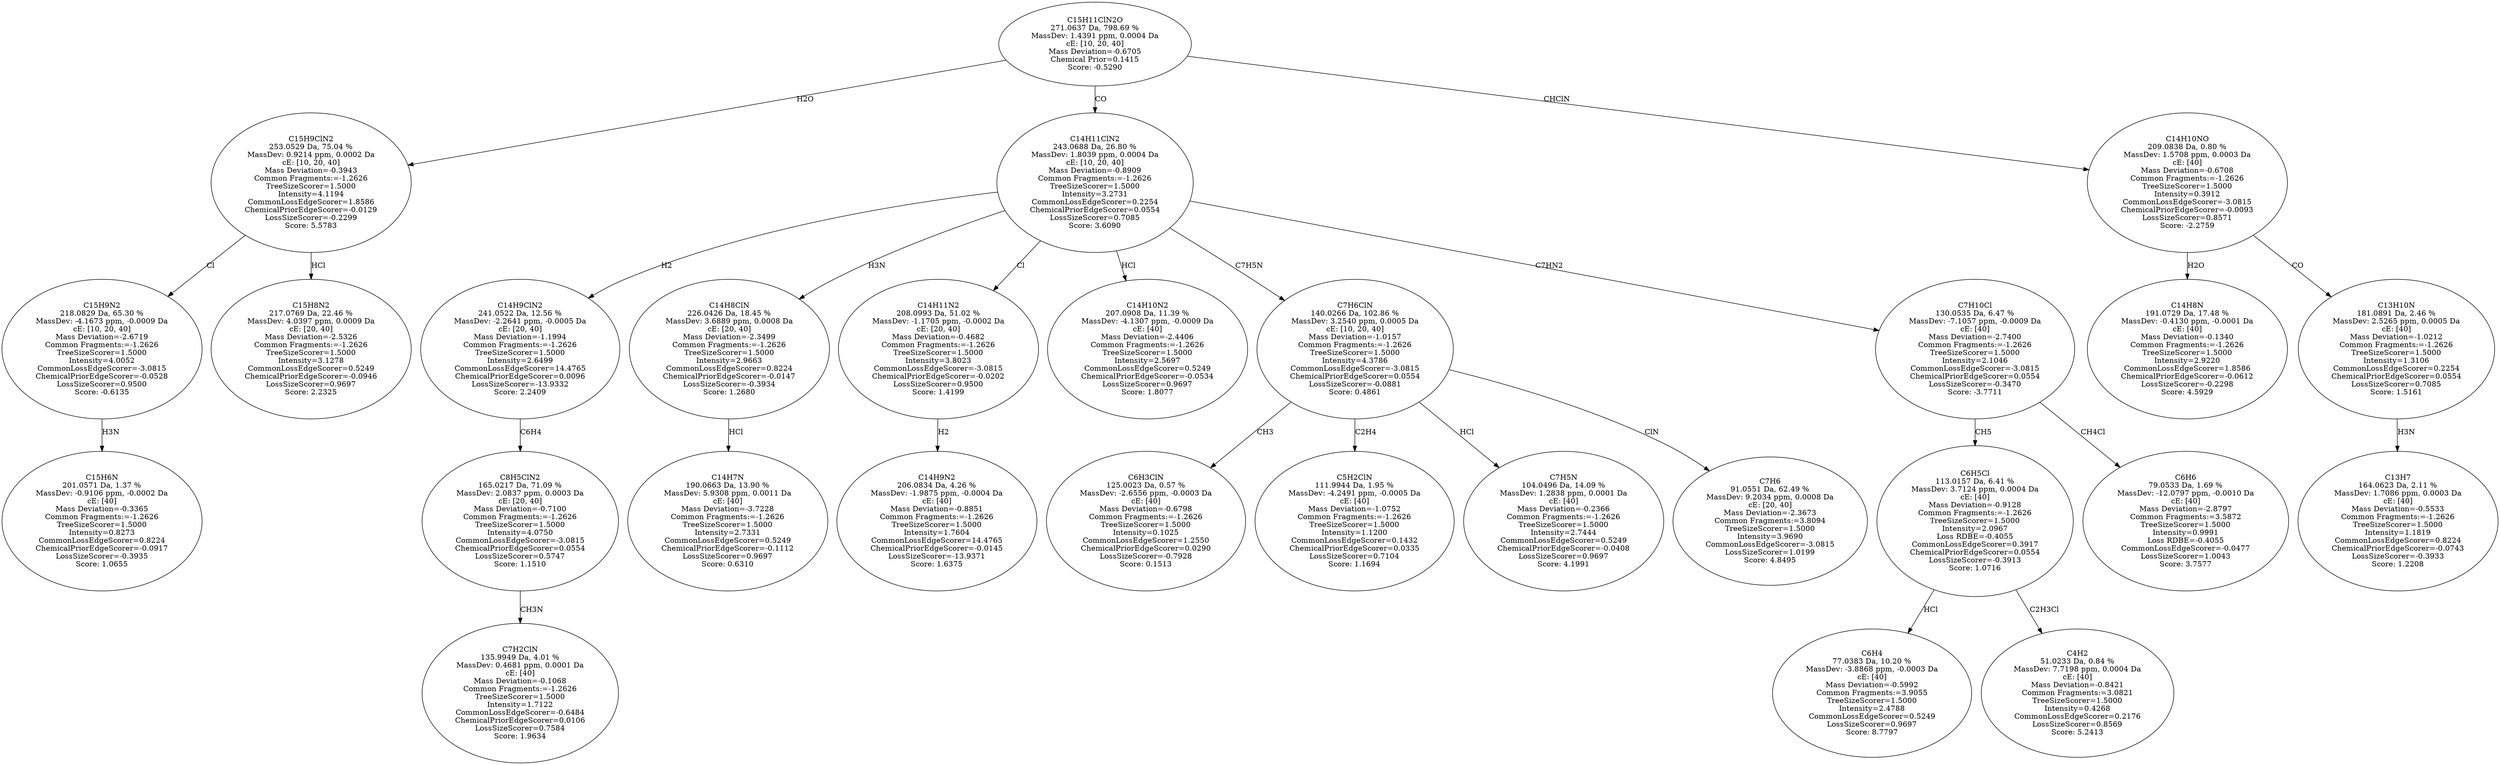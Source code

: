 strict digraph {
v1 [label="C15H6N\n201.0571 Da, 1.37 %\nMassDev: -0.9106 ppm, -0.0002 Da\ncE: [40]\nMass Deviation=-0.3365\nCommon Fragments:=-1.2626\nTreeSizeScorer=1.5000\nIntensity=0.8273\nCommonLossEdgeScorer=0.8224\nChemicalPriorEdgeScorer=-0.0917\nLossSizeScorer=-0.3935\nScore: 1.0655"];
v2 [label="C15H9N2\n218.0829 Da, 65.30 %\nMassDev: -4.1673 ppm, -0.0009 Da\ncE: [10, 20, 40]\nMass Deviation=-2.6719\nCommon Fragments:=-1.2626\nTreeSizeScorer=1.5000\nIntensity=4.0052\nCommonLossEdgeScorer=-3.0815\nChemicalPriorEdgeScorer=-0.0528\nLossSizeScorer=0.9500\nScore: -0.6135"];
v3 [label="C15H8N2\n217.0769 Da, 22.46 %\nMassDev: 4.0397 ppm, 0.0009 Da\ncE: [20, 40]\nMass Deviation=-2.5326\nCommon Fragments:=-1.2626\nTreeSizeScorer=1.5000\nIntensity=3.1278\nCommonLossEdgeScorer=0.5249\nChemicalPriorEdgeScorer=-0.0946\nLossSizeScorer=0.9697\nScore: 2.2325"];
v4 [label="C15H9ClN2\n253.0529 Da, 75.04 %\nMassDev: 0.9214 ppm, 0.0002 Da\ncE: [10, 20, 40]\nMass Deviation=-0.3943\nCommon Fragments:=-1.2626\nTreeSizeScorer=1.5000\nIntensity=4.1194\nCommonLossEdgeScorer=1.8586\nChemicalPriorEdgeScorer=-0.0129\nLossSizeScorer=-0.2299\nScore: 5.5783"];
v5 [label="C7H2ClN\n135.9949 Da, 4.01 %\nMassDev: 0.4681 ppm, 0.0001 Da\ncE: [40]\nMass Deviation=-0.1068\nCommon Fragments:=-1.2626\nTreeSizeScorer=1.5000\nIntensity=1.7122\nCommonLossEdgeScorer=-0.6484\nChemicalPriorEdgeScorer=0.0106\nLossSizeScorer=0.7584\nScore: 1.9634"];
v6 [label="C8H5ClN2\n165.0217 Da, 71.09 %\nMassDev: 2.0837 ppm, 0.0003 Da\ncE: [20, 40]\nMass Deviation=-0.7100\nCommon Fragments:=-1.2626\nTreeSizeScorer=1.5000\nIntensity=4.0750\nCommonLossEdgeScorer=-3.0815\nChemicalPriorEdgeScorer=0.0554\nLossSizeScorer=0.5747\nScore: 1.1510"];
v7 [label="C14H9ClN2\n241.0522 Da, 12.56 %\nMassDev: -2.2641 ppm, -0.0005 Da\ncE: [20, 40]\nMass Deviation=-1.1994\nCommon Fragments:=-1.2626\nTreeSizeScorer=1.5000\nIntensity=2.6499\nCommonLossEdgeScorer=14.4765\nChemicalPriorEdgeScorer=0.0096\nLossSizeScorer=-13.9332\nScore: 2.2409"];
v8 [label="C14H7N\n190.0663 Da, 13.90 %\nMassDev: 5.9308 ppm, 0.0011 Da\ncE: [40]\nMass Deviation=-3.7228\nCommon Fragments:=-1.2626\nTreeSizeScorer=1.5000\nIntensity=2.7331\nCommonLossEdgeScorer=0.5249\nChemicalPriorEdgeScorer=-0.1112\nLossSizeScorer=0.9697\nScore: 0.6310"];
v9 [label="C14H8ClN\n226.0426 Da, 18.45 %\nMassDev: 3.6889 ppm, 0.0008 Da\ncE: [20, 40]\nMass Deviation=-2.3499\nCommon Fragments:=-1.2626\nTreeSizeScorer=1.5000\nIntensity=2.9663\nCommonLossEdgeScorer=0.8224\nChemicalPriorEdgeScorer=-0.0147\nLossSizeScorer=-0.3934\nScore: 1.2680"];
v10 [label="C14H9N2\n206.0834 Da, 4.26 %\nMassDev: -1.9875 ppm, -0.0004 Da\ncE: [40]\nMass Deviation=-0.8851\nCommon Fragments:=-1.2626\nTreeSizeScorer=1.5000\nIntensity=1.7604\nCommonLossEdgeScorer=14.4765\nChemicalPriorEdgeScorer=-0.0145\nLossSizeScorer=-13.9371\nScore: 1.6375"];
v11 [label="C14H11N2\n208.0993 Da, 51.02 %\nMassDev: -1.1705 ppm, -0.0002 Da\ncE: [20, 40]\nMass Deviation=-0.4682\nCommon Fragments:=-1.2626\nTreeSizeScorer=1.5000\nIntensity=3.8023\nCommonLossEdgeScorer=-3.0815\nChemicalPriorEdgeScorer=-0.0202\nLossSizeScorer=0.9500\nScore: 1.4199"];
v12 [label="C14H10N2\n207.0908 Da, 11.39 %\nMassDev: -4.1307 ppm, -0.0009 Da\ncE: [40]\nMass Deviation=-2.4406\nCommon Fragments:=-1.2626\nTreeSizeScorer=1.5000\nIntensity=2.5697\nCommonLossEdgeScorer=0.5249\nChemicalPriorEdgeScorer=-0.0534\nLossSizeScorer=0.9697\nScore: 1.8077"];
v13 [label="C6H3ClN\n125.0023 Da, 0.57 %\nMassDev: -2.6556 ppm, -0.0003 Da\ncE: [40]\nMass Deviation=-0.6798\nCommon Fragments:=-1.2626\nTreeSizeScorer=1.5000\nIntensity=0.1025\nCommonLossEdgeScorer=1.2550\nChemicalPriorEdgeScorer=0.0290\nLossSizeScorer=-0.7928\nScore: 0.1513"];
v14 [label="C5H2ClN\n111.9944 Da, 1.95 %\nMassDev: -4.2491 ppm, -0.0005 Da\ncE: [40]\nMass Deviation=-1.0752\nCommon Fragments:=-1.2626\nTreeSizeScorer=1.5000\nIntensity=1.1200\nCommonLossEdgeScorer=0.1432\nChemicalPriorEdgeScorer=0.0335\nLossSizeScorer=0.7104\nScore: 1.1694"];
v15 [label="C7H5N\n104.0496 Da, 14.09 %\nMassDev: 1.2838 ppm, 0.0001 Da\ncE: [40]\nMass Deviation=-0.2366\nCommon Fragments:=-1.2626\nTreeSizeScorer=1.5000\nIntensity=2.7444\nCommonLossEdgeScorer=0.5249\nChemicalPriorEdgeScorer=-0.0408\nLossSizeScorer=0.9697\nScore: 4.1991"];
v16 [label="C7H6\n91.0551 Da, 62.49 %\nMassDev: 9.2034 ppm, 0.0008 Da\ncE: [20, 40]\nMass Deviation=-2.3673\nCommon Fragments:=3.8094\nTreeSizeScorer=1.5000\nIntensity=3.9690\nCommonLossEdgeScorer=-3.0815\nLossSizeScorer=1.0199\nScore: 4.8495"];
v17 [label="C7H6ClN\n140.0266 Da, 102.86 %\nMassDev: 3.2540 ppm, 0.0005 Da\ncE: [10, 20, 40]\nMass Deviation=-1.0157\nCommon Fragments:=-1.2626\nTreeSizeScorer=1.5000\nIntensity=4.3786\nCommonLossEdgeScorer=-3.0815\nChemicalPriorEdgeScorer=0.0554\nLossSizeScorer=-0.0881\nScore: 0.4861"];
v18 [label="C6H4\n77.0383 Da, 10.20 %\nMassDev: -3.8868 ppm, -0.0003 Da\ncE: [40]\nMass Deviation=-0.5992\nCommon Fragments:=3.9055\nTreeSizeScorer=1.5000\nIntensity=2.4788\nCommonLossEdgeScorer=0.5249\nLossSizeScorer=0.9697\nScore: 8.7797"];
v19 [label="C4H2\n51.0233 Da, 0.84 %\nMassDev: 7.7198 ppm, 0.0004 Da\ncE: [40]\nMass Deviation=-0.8421\nCommon Fragments:=3.0821\nTreeSizeScorer=1.5000\nIntensity=0.4268\nCommonLossEdgeScorer=0.2176\nLossSizeScorer=0.8569\nScore: 5.2413"];
v20 [label="C6H5Cl\n113.0157 Da, 6.41 %\nMassDev: 3.7124 ppm, 0.0004 Da\ncE: [40]\nMass Deviation=-0.9128\nCommon Fragments:=-1.2626\nTreeSizeScorer=1.5000\nIntensity=2.0967\nLoss RDBE=-0.4055\nCommonLossEdgeScorer=0.3917\nChemicalPriorEdgeScorer=0.0554\nLossSizeScorer=-0.3913\nScore: 1.0716"];
v21 [label="C6H6\n79.0533 Da, 1.69 %\nMassDev: -12.0797 ppm, -0.0010 Da\ncE: [40]\nMass Deviation=-2.8797\nCommon Fragments:=3.5872\nTreeSizeScorer=1.5000\nIntensity=0.9991\nLoss RDBE=-0.4055\nCommonLossEdgeScorer=-0.0477\nLossSizeScorer=1.0043\nScore: 3.7577"];
v22 [label="C7H10Cl\n130.0535 Da, 6.47 %\nMassDev: -7.1057 ppm, -0.0009 Da\ncE: [40]\nMass Deviation=-2.7400\nCommon Fragments:=-1.2626\nTreeSizeScorer=1.5000\nIntensity=2.1046\nCommonLossEdgeScorer=-3.0815\nChemicalPriorEdgeScorer=0.0554\nLossSizeScorer=-0.3470\nScore: -3.7711"];
v23 [label="C14H11ClN2\n243.0688 Da, 26.80 %\nMassDev: 1.8039 ppm, 0.0004 Da\ncE: [10, 20, 40]\nMass Deviation=-0.8909\nCommon Fragments:=-1.2626\nTreeSizeScorer=1.5000\nIntensity=3.2731\nCommonLossEdgeScorer=0.2254\nChemicalPriorEdgeScorer=0.0554\nLossSizeScorer=0.7085\nScore: 3.6090"];
v24 [label="C14H8N\n191.0729 Da, 17.48 %\nMassDev: -0.4130 ppm, -0.0001 Da\ncE: [40]\nMass Deviation=-0.1340\nCommon Fragments:=-1.2626\nTreeSizeScorer=1.5000\nIntensity=2.9220\nCommonLossEdgeScorer=1.8586\nChemicalPriorEdgeScorer=-0.0612\nLossSizeScorer=-0.2298\nScore: 4.5929"];
v25 [label="C13H7\n164.0623 Da, 2.11 %\nMassDev: 1.7086 ppm, 0.0003 Da\ncE: [40]\nMass Deviation=-0.5533\nCommon Fragments:=-1.2626\nTreeSizeScorer=1.5000\nIntensity=1.1819\nCommonLossEdgeScorer=0.8224\nChemicalPriorEdgeScorer=-0.0743\nLossSizeScorer=-0.3933\nScore: 1.2208"];
v26 [label="C13H10N\n181.0891 Da, 2.46 %\nMassDev: 2.5265 ppm, 0.0005 Da\ncE: [40]\nMass Deviation=-1.0212\nCommon Fragments:=-1.2626\nTreeSizeScorer=1.5000\nIntensity=1.3106\nCommonLossEdgeScorer=0.2254\nChemicalPriorEdgeScorer=0.0554\nLossSizeScorer=0.7085\nScore: 1.5161"];
v27 [label="C14H10NO\n209.0838 Da, 0.80 %\nMassDev: 1.5708 ppm, 0.0003 Da\ncE: [40]\nMass Deviation=-0.6708\nCommon Fragments:=-1.2626\nTreeSizeScorer=1.5000\nIntensity=0.3912\nCommonLossEdgeScorer=-3.0815\nChemicalPriorEdgeScorer=-0.0093\nLossSizeScorer=0.8571\nScore: -2.2759"];
v28 [label="C15H11ClN2O\n271.0637 Da, 798.69 %\nMassDev: 1.4391 ppm, 0.0004 Da\ncE: [10, 20, 40]\nMass Deviation=-0.6705\nChemical Prior=0.1415\nScore: -0.5290"];
v2 -> v1 [label="H3N"];
v4 -> v2 [label="Cl"];
v4 -> v3 [label="HCl"];
v28 -> v4 [label="H2O"];
v6 -> v5 [label="CH3N"];
v7 -> v6 [label="C6H4"];
v23 -> v7 [label="H2"];
v9 -> v8 [label="HCl"];
v23 -> v9 [label="H3N"];
v11 -> v10 [label="H2"];
v23 -> v11 [label="Cl"];
v23 -> v12 [label="HCl"];
v17 -> v13 [label="CH3"];
v17 -> v14 [label="C2H4"];
v17 -> v15 [label="HCl"];
v17 -> v16 [label="ClN"];
v23 -> v17 [label="C7H5N"];
v20 -> v18 [label="HCl"];
v20 -> v19 [label="C2H3Cl"];
v22 -> v20 [label="CH5"];
v22 -> v21 [label="CH4Cl"];
v23 -> v22 [label="C7HN2"];
v28 -> v23 [label="CO"];
v27 -> v24 [label="H2O"];
v26 -> v25 [label="H3N"];
v27 -> v26 [label="CO"];
v28 -> v27 [label="CHClN"];
}